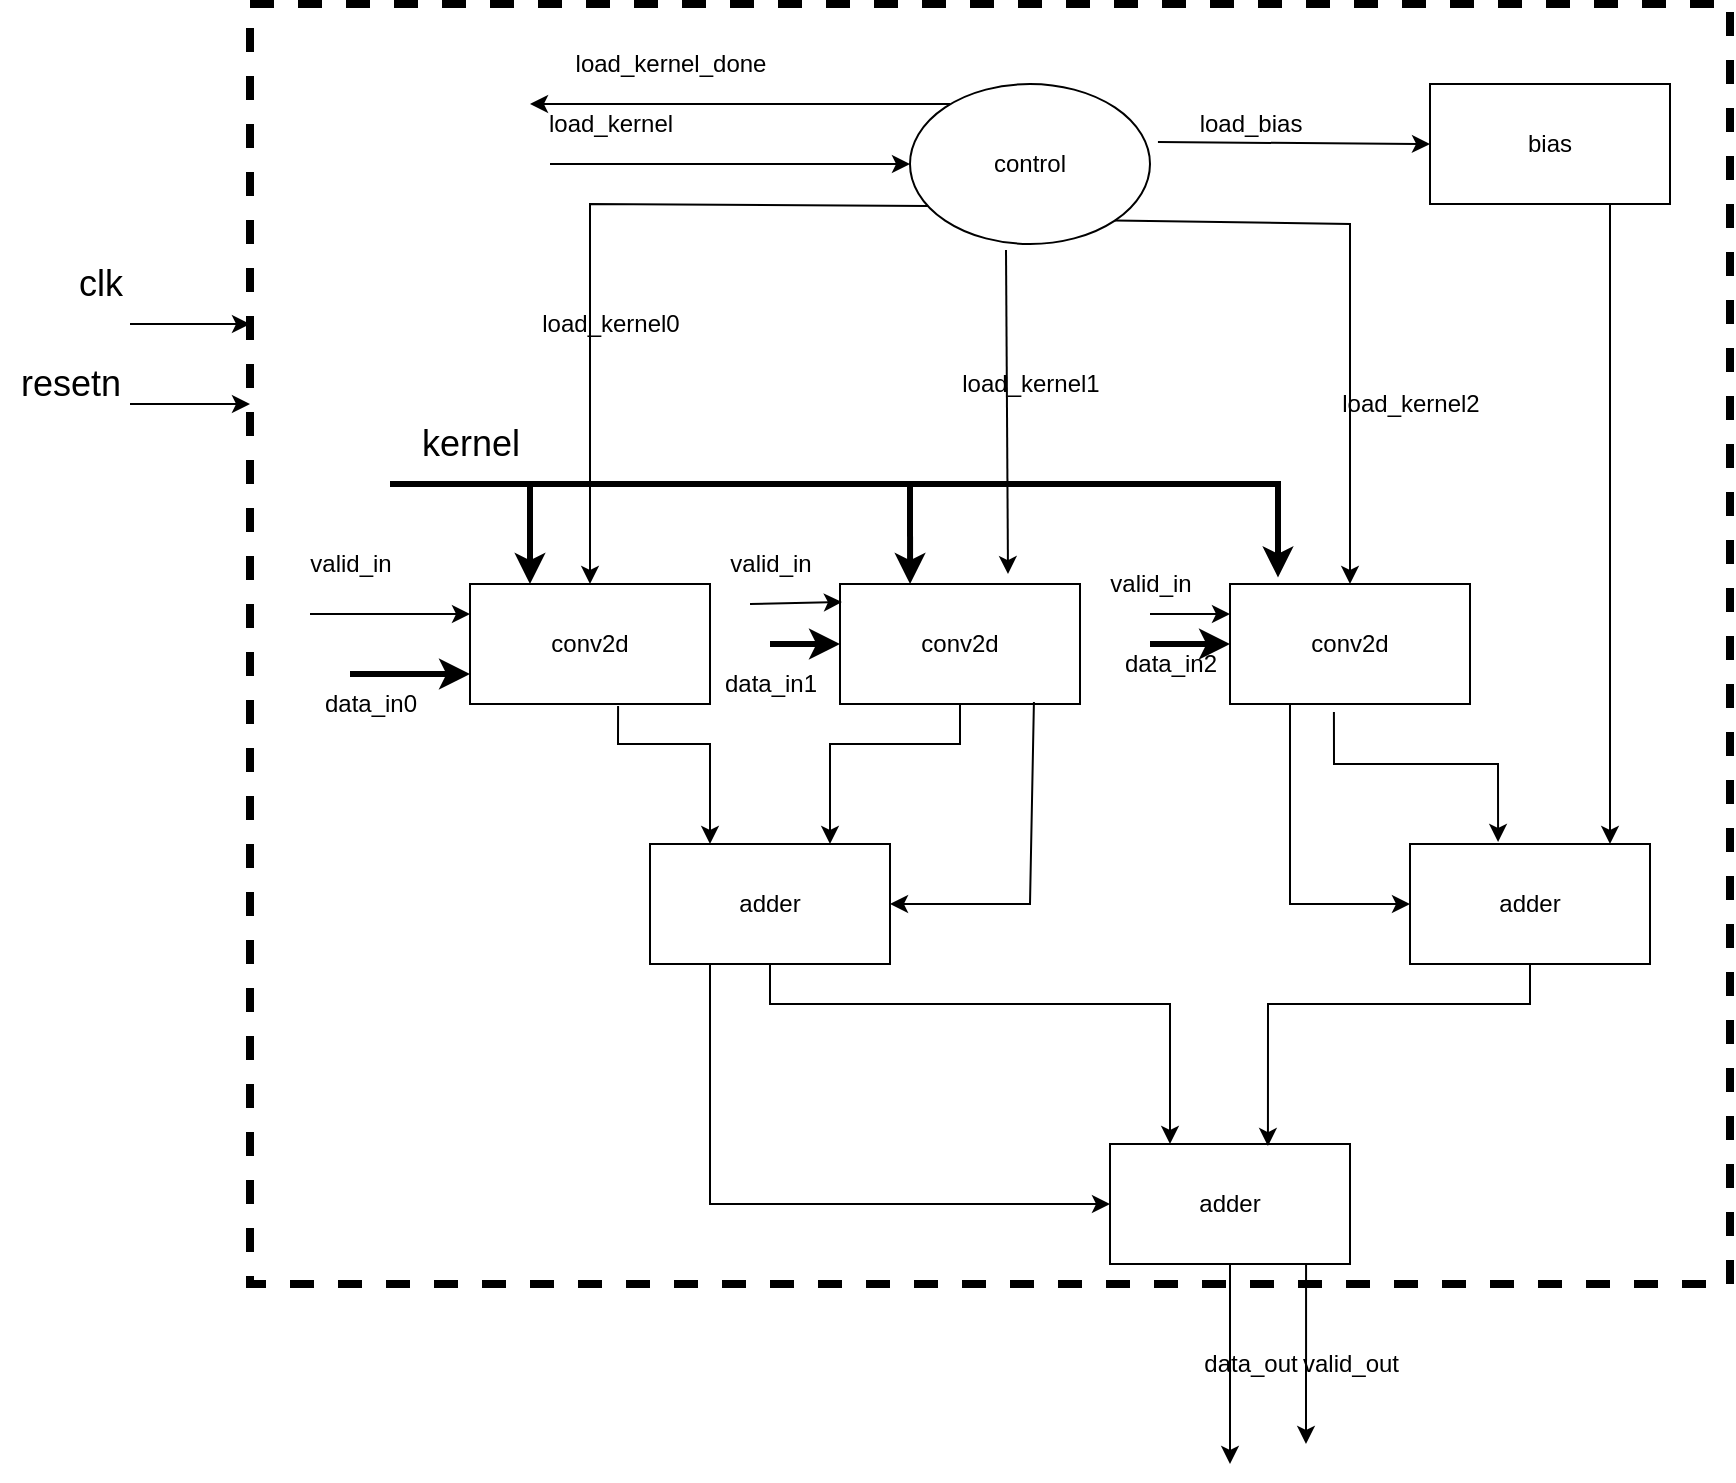 <mxfile version="20.0.1" type="device"><diagram id="h9CVPS8Os-bqKw1ki2Xh" name="Page-1"><mxGraphModel dx="1952" dy="554" grid="1" gridSize="10" guides="1" tooltips="1" connect="1" arrows="1" fold="1" page="1" pageScale="1" pageWidth="850" pageHeight="1100" math="0" shadow="0"><root><mxCell id="0"/><mxCell id="1" parent="0"/><mxCell id="rL8Fgv37kwqDoBA0J73Z-1" value="conv2d" style="rounded=0;whiteSpace=wrap;html=1;" parent="1" vertex="1"><mxGeometry x="120" y="300" width="120" height="60" as="geometry"/></mxCell><mxCell id="rL8Fgv37kwqDoBA0J73Z-2" value="conv2d" style="rounded=0;whiteSpace=wrap;html=1;" parent="1" vertex="1"><mxGeometry x="305" y="300" width="120" height="60" as="geometry"/></mxCell><mxCell id="rL8Fgv37kwqDoBA0J73Z-3" value="conv2d" style="rounded=0;whiteSpace=wrap;html=1;" parent="1" vertex="1"><mxGeometry x="500" y="300" width="120" height="60" as="geometry"/></mxCell><mxCell id="rL8Fgv37kwqDoBA0J73Z-4" value="" style="endArrow=classic;html=1;rounded=0;entryX=0;entryY=0.75;entryDx=0;entryDy=0;strokeWidth=3;" parent="1" target="rL8Fgv37kwqDoBA0J73Z-1" edge="1"><mxGeometry width="50" height="50" relative="1" as="geometry"><mxPoint x="60" y="345" as="sourcePoint"/><mxPoint x="110" y="340" as="targetPoint"/></mxGeometry></mxCell><mxCell id="rL8Fgv37kwqDoBA0J73Z-5" value="data_in0" style="text;html=1;align=center;verticalAlign=middle;resizable=0;points=[];autosize=1;strokeColor=none;fillColor=none;" parent="1" vertex="1"><mxGeometry x="40" y="350" width="60" height="20" as="geometry"/></mxCell><mxCell id="rL8Fgv37kwqDoBA0J73Z-6" value="" style="endArrow=classic;html=1;rounded=0;entryX=0;entryY=0.5;entryDx=0;entryDy=0;strokeWidth=3;" parent="1" target="rL8Fgv37kwqDoBA0J73Z-2" edge="1"><mxGeometry width="50" height="50" relative="1" as="geometry"><mxPoint x="270" y="330" as="sourcePoint"/><mxPoint x="450" y="290" as="targetPoint"/></mxGeometry></mxCell><mxCell id="rL8Fgv37kwqDoBA0J73Z-7" value="data_in1" style="text;html=1;align=center;verticalAlign=middle;resizable=0;points=[];autosize=1;strokeColor=none;fillColor=none;" parent="1" vertex="1"><mxGeometry x="240" y="340" width="60" height="20" as="geometry"/></mxCell><mxCell id="rL8Fgv37kwqDoBA0J73Z-8" value="" style="endArrow=classic;html=1;rounded=0;entryX=0;entryY=0.5;entryDx=0;entryDy=0;strokeWidth=3;" parent="1" target="rL8Fgv37kwqDoBA0J73Z-3" edge="1"><mxGeometry width="50" height="50" relative="1" as="geometry"><mxPoint x="460" y="330" as="sourcePoint"/><mxPoint x="450" y="290" as="targetPoint"/></mxGeometry></mxCell><mxCell id="rL8Fgv37kwqDoBA0J73Z-9" value="data_in2" style="text;html=1;align=center;verticalAlign=middle;resizable=0;points=[];autosize=1;strokeColor=none;fillColor=none;" parent="1" vertex="1"><mxGeometry x="440" y="330" width="60" height="20" as="geometry"/></mxCell><mxCell id="rL8Fgv37kwqDoBA0J73Z-10" value="control" style="ellipse;whiteSpace=wrap;html=1;" parent="1" vertex="1"><mxGeometry x="340" y="50" width="120" height="80" as="geometry"/></mxCell><mxCell id="rL8Fgv37kwqDoBA0J73Z-11" value="" style="endArrow=classic;html=1;rounded=0;entryX=0;entryY=0.5;entryDx=0;entryDy=0;" parent="1" target="rL8Fgv37kwqDoBA0J73Z-10" edge="1"><mxGeometry width="50" height="50" relative="1" as="geometry"><mxPoint x="160" y="90" as="sourcePoint"/><mxPoint x="450" y="290" as="targetPoint"/></mxGeometry></mxCell><mxCell id="rL8Fgv37kwqDoBA0J73Z-12" value="load_kernel" style="text;html=1;align=center;verticalAlign=middle;resizable=0;points=[];autosize=1;strokeColor=none;fillColor=none;" parent="1" vertex="1"><mxGeometry x="150" y="60" width="80" height="20" as="geometry"/></mxCell><mxCell id="rL8Fgv37kwqDoBA0J73Z-13" value="" style="endArrow=classic;html=1;rounded=0;exitX=0.075;exitY=0.763;exitDx=0;exitDy=0;exitPerimeter=0;entryX=0.5;entryY=0;entryDx=0;entryDy=0;" parent="1" source="rL8Fgv37kwqDoBA0J73Z-10" target="rL8Fgv37kwqDoBA0J73Z-1" edge="1"><mxGeometry width="50" height="50" relative="1" as="geometry"><mxPoint x="400" y="340" as="sourcePoint"/><mxPoint x="450" y="290" as="targetPoint"/><Array as="points"><mxPoint x="180" y="110"/></Array></mxGeometry></mxCell><mxCell id="rL8Fgv37kwqDoBA0J73Z-14" value="load_kernel0" style="text;html=1;align=center;verticalAlign=middle;resizable=0;points=[];autosize=1;strokeColor=none;fillColor=none;" parent="1" vertex="1"><mxGeometry x="150" y="160" width="80" height="20" as="geometry"/></mxCell><mxCell id="rL8Fgv37kwqDoBA0J73Z-15" value="" style="endArrow=classic;html=1;rounded=0;exitX=0.4;exitY=1.038;exitDx=0;exitDy=0;exitPerimeter=0;entryX=0.7;entryY=-0.083;entryDx=0;entryDy=0;entryPerimeter=0;" parent="1" source="rL8Fgv37kwqDoBA0J73Z-10" target="rL8Fgv37kwqDoBA0J73Z-2" edge="1"><mxGeometry width="50" height="50" relative="1" as="geometry"><mxPoint x="400" y="340" as="sourcePoint"/><mxPoint x="450" y="290" as="targetPoint"/></mxGeometry></mxCell><mxCell id="rL8Fgv37kwqDoBA0J73Z-16" value="load_kernel1" style="text;html=1;align=center;verticalAlign=middle;resizable=0;points=[];autosize=1;strokeColor=none;fillColor=none;" parent="1" vertex="1"><mxGeometry x="360" y="190" width="80" height="20" as="geometry"/></mxCell><mxCell id="rL8Fgv37kwqDoBA0J73Z-17" value="" style="endArrow=classic;html=1;rounded=0;exitX=1;exitY=1;exitDx=0;exitDy=0;entryX=0.5;entryY=0;entryDx=0;entryDy=0;" parent="1" source="rL8Fgv37kwqDoBA0J73Z-10" target="rL8Fgv37kwqDoBA0J73Z-3" edge="1"><mxGeometry width="50" height="50" relative="1" as="geometry"><mxPoint x="400" y="340" as="sourcePoint"/><mxPoint x="450" y="290" as="targetPoint"/><Array as="points"><mxPoint x="560" y="120"/></Array></mxGeometry></mxCell><mxCell id="rL8Fgv37kwqDoBA0J73Z-18" value="load_kernel2" style="text;html=1;align=center;verticalAlign=middle;resizable=0;points=[];autosize=1;strokeColor=none;fillColor=none;" parent="1" vertex="1"><mxGeometry x="550" y="200" width="80" height="20" as="geometry"/></mxCell><mxCell id="rL8Fgv37kwqDoBA0J73Z-19" value="adder" style="rounded=0;whiteSpace=wrap;html=1;" parent="1" vertex="1"><mxGeometry x="210" y="430" width="120" height="60" as="geometry"/></mxCell><mxCell id="rL8Fgv37kwqDoBA0J73Z-20" value="adder" style="rounded=0;whiteSpace=wrap;html=1;" parent="1" vertex="1"><mxGeometry x="590" y="430" width="120" height="60" as="geometry"/></mxCell><mxCell id="rL8Fgv37kwqDoBA0J73Z-21" value="" style="endArrow=classic;html=1;rounded=0;exitX=0.617;exitY=1.017;exitDx=0;exitDy=0;exitPerimeter=0;entryX=0.25;entryY=0;entryDx=0;entryDy=0;" parent="1" source="rL8Fgv37kwqDoBA0J73Z-1" target="rL8Fgv37kwqDoBA0J73Z-19" edge="1"><mxGeometry width="50" height="50" relative="1" as="geometry"><mxPoint x="400" y="340" as="sourcePoint"/><mxPoint x="450" y="290" as="targetPoint"/><Array as="points"><mxPoint x="194" y="380"/><mxPoint x="240" y="380"/></Array></mxGeometry></mxCell><mxCell id="rL8Fgv37kwqDoBA0J73Z-22" value="" style="endArrow=classic;html=1;rounded=0;exitX=0.5;exitY=1;exitDx=0;exitDy=0;entryX=0.75;entryY=0;entryDx=0;entryDy=0;" parent="1" source="rL8Fgv37kwqDoBA0J73Z-2" target="rL8Fgv37kwqDoBA0J73Z-19" edge="1"><mxGeometry width="50" height="50" relative="1" as="geometry"><mxPoint x="400" y="340" as="sourcePoint"/><mxPoint x="450" y="290" as="targetPoint"/><Array as="points"><mxPoint x="365" y="380"/><mxPoint x="300" y="380"/></Array></mxGeometry></mxCell><mxCell id="rL8Fgv37kwqDoBA0J73Z-23" value="bias" style="rounded=0;whiteSpace=wrap;html=1;" parent="1" vertex="1"><mxGeometry x="600" y="50" width="120" height="60" as="geometry"/></mxCell><mxCell id="rL8Fgv37kwqDoBA0J73Z-24" value="" style="endArrow=classic;html=1;rounded=0;entryX=0;entryY=0.5;entryDx=0;entryDy=0;exitX=1.033;exitY=0.363;exitDx=0;exitDy=0;exitPerimeter=0;" parent="1" source="rL8Fgv37kwqDoBA0J73Z-10" target="rL8Fgv37kwqDoBA0J73Z-23" edge="1"><mxGeometry width="50" height="50" relative="1" as="geometry"><mxPoint x="400" y="340" as="sourcePoint"/><mxPoint x="450" y="290" as="targetPoint"/></mxGeometry></mxCell><mxCell id="rL8Fgv37kwqDoBA0J73Z-25" value="load_bias" style="text;html=1;align=center;verticalAlign=middle;resizable=0;points=[];autosize=1;strokeColor=none;fillColor=none;" parent="1" vertex="1"><mxGeometry x="475" y="60" width="70" height="20" as="geometry"/></mxCell><mxCell id="rL8Fgv37kwqDoBA0J73Z-26" value="" style="endArrow=classic;html=1;rounded=0;exitX=0.75;exitY=1;exitDx=0;exitDy=0;" parent="1" source="rL8Fgv37kwqDoBA0J73Z-23" edge="1"><mxGeometry width="50" height="50" relative="1" as="geometry"><mxPoint x="400" y="340" as="sourcePoint"/><mxPoint x="690" y="430" as="targetPoint"/></mxGeometry></mxCell><mxCell id="rL8Fgv37kwqDoBA0J73Z-27" value="" style="endArrow=classic;html=1;rounded=0;exitX=0.433;exitY=1.067;exitDx=0;exitDy=0;exitPerimeter=0;entryX=0.367;entryY=-0.017;entryDx=0;entryDy=0;entryPerimeter=0;" parent="1" source="rL8Fgv37kwqDoBA0J73Z-3" target="rL8Fgv37kwqDoBA0J73Z-20" edge="1"><mxGeometry width="50" height="50" relative="1" as="geometry"><mxPoint x="400" y="340" as="sourcePoint"/><mxPoint x="450" y="290" as="targetPoint"/><Array as="points"><mxPoint x="552" y="390"/><mxPoint x="634" y="390"/></Array></mxGeometry></mxCell><mxCell id="rL8Fgv37kwqDoBA0J73Z-32" style="edgeStyle=orthogonalEdgeStyle;rounded=0;orthogonalLoop=1;jettySize=auto;html=1;exitX=0.5;exitY=1;exitDx=0;exitDy=0;" parent="1" source="rL8Fgv37kwqDoBA0J73Z-28" edge="1"><mxGeometry relative="1" as="geometry"><mxPoint x="500" y="740" as="targetPoint"/></mxGeometry></mxCell><mxCell id="rL8Fgv37kwqDoBA0J73Z-28" value="adder" style="rounded=0;whiteSpace=wrap;html=1;" parent="1" vertex="1"><mxGeometry x="440" y="580" width="120" height="60" as="geometry"/></mxCell><mxCell id="rL8Fgv37kwqDoBA0J73Z-29" value="" style="endArrow=classic;html=1;rounded=0;exitX=0.5;exitY=1;exitDx=0;exitDy=0;entryX=0.25;entryY=0;entryDx=0;entryDy=0;" parent="1" source="rL8Fgv37kwqDoBA0J73Z-19" target="rL8Fgv37kwqDoBA0J73Z-28" edge="1"><mxGeometry width="50" height="50" relative="1" as="geometry"><mxPoint x="400" y="540" as="sourcePoint"/><mxPoint x="450" y="490" as="targetPoint"/><Array as="points"><mxPoint x="270" y="510"/><mxPoint x="370" y="510"/><mxPoint x="470" y="510"/></Array></mxGeometry></mxCell><mxCell id="rL8Fgv37kwqDoBA0J73Z-31" value="" style="endArrow=classic;html=1;rounded=0;entryX=0.658;entryY=0.017;entryDx=0;entryDy=0;entryPerimeter=0;exitX=0.5;exitY=1;exitDx=0;exitDy=0;" parent="1" source="rL8Fgv37kwqDoBA0J73Z-20" target="rL8Fgv37kwqDoBA0J73Z-28" edge="1"><mxGeometry width="50" height="50" relative="1" as="geometry"><mxPoint x="400" y="540" as="sourcePoint"/><mxPoint x="450" y="490" as="targetPoint"/><Array as="points"><mxPoint x="650" y="510"/><mxPoint x="519" y="510"/></Array></mxGeometry></mxCell><mxCell id="rL8Fgv37kwqDoBA0J73Z-33" value="data_out" style="text;html=1;align=center;verticalAlign=middle;resizable=0;points=[];autosize=1;strokeColor=none;fillColor=none;" parent="1" vertex="1"><mxGeometry x="480" y="680" width="60" height="20" as="geometry"/></mxCell><mxCell id="4hhRCbldbnWlys851wnW-1" value="" style="endArrow=classic;html=1;rounded=0;entryX=0;entryY=0.25;entryDx=0;entryDy=0;" parent="1" target="rL8Fgv37kwqDoBA0J73Z-1" edge="1"><mxGeometry width="50" height="50" relative="1" as="geometry"><mxPoint x="40" y="315" as="sourcePoint"/><mxPoint x="450" y="260" as="targetPoint"/></mxGeometry></mxCell><mxCell id="4hhRCbldbnWlys851wnW-2" value="valid_in" style="text;html=1;align=center;verticalAlign=middle;resizable=0;points=[];autosize=1;strokeColor=none;fillColor=none;" parent="1" vertex="1"><mxGeometry x="30" y="280" width="60" height="20" as="geometry"/></mxCell><mxCell id="4hhRCbldbnWlys851wnW-3" value="" style="endArrow=classic;html=1;rounded=0;entryX=0.008;entryY=0.15;entryDx=0;entryDy=0;entryPerimeter=0;" parent="1" target="rL8Fgv37kwqDoBA0J73Z-2" edge="1"><mxGeometry width="50" height="50" relative="1" as="geometry"><mxPoint x="260" y="310" as="sourcePoint"/><mxPoint x="450" y="260" as="targetPoint"/></mxGeometry></mxCell><mxCell id="4hhRCbldbnWlys851wnW-4" value="valid_in" style="text;html=1;align=center;verticalAlign=middle;resizable=0;points=[];autosize=1;strokeColor=none;fillColor=none;" parent="1" vertex="1"><mxGeometry x="240" y="280" width="60" height="20" as="geometry"/></mxCell><mxCell id="4hhRCbldbnWlys851wnW-5" value="" style="endArrow=classic;html=1;rounded=0;entryX=0;entryY=0.25;entryDx=0;entryDy=0;" parent="1" target="rL8Fgv37kwqDoBA0J73Z-3" edge="1"><mxGeometry width="50" height="50" relative="1" as="geometry"><mxPoint x="460" y="315" as="sourcePoint"/><mxPoint x="450" y="260" as="targetPoint"/></mxGeometry></mxCell><mxCell id="4hhRCbldbnWlys851wnW-6" value="valid_in" style="text;html=1;align=center;verticalAlign=middle;resizable=0;points=[];autosize=1;strokeColor=none;fillColor=none;" parent="1" vertex="1"><mxGeometry x="430" y="290" width="60" height="20" as="geometry"/></mxCell><mxCell id="4hhRCbldbnWlys851wnW-7" value="" style="endArrow=classic;html=1;rounded=0;exitX=0.817;exitY=1;exitDx=0;exitDy=0;exitPerimeter=0;" parent="1" source="rL8Fgv37kwqDoBA0J73Z-28" edge="1"><mxGeometry width="50" height="50" relative="1" as="geometry"><mxPoint x="400" y="510" as="sourcePoint"/><mxPoint x="538" y="730" as="targetPoint"/></mxGeometry></mxCell><mxCell id="4hhRCbldbnWlys851wnW-8" value="valid_out" style="text;html=1;align=center;verticalAlign=middle;resizable=0;points=[];autosize=1;strokeColor=none;fillColor=none;" parent="1" vertex="1"><mxGeometry x="530" y="680" width="60" height="20" as="geometry"/></mxCell><mxCell id="4hhRCbldbnWlys851wnW-9" value="" style="endArrow=classic;html=1;rounded=0;exitX=0.25;exitY=1;exitDx=0;exitDy=0;entryX=0;entryY=0.5;entryDx=0;entryDy=0;" parent="1" source="rL8Fgv37kwqDoBA0J73Z-19" target="rL8Fgv37kwqDoBA0J73Z-28" edge="1"><mxGeometry width="50" height="50" relative="1" as="geometry"><mxPoint x="400" y="510" as="sourcePoint"/><mxPoint x="450" y="460" as="targetPoint"/><Array as="points"><mxPoint x="240" y="610"/></Array></mxGeometry></mxCell><mxCell id="4hhRCbldbnWlys851wnW-10" value="" style="endArrow=classic;html=1;rounded=0;exitX=0.808;exitY=0.983;exitDx=0;exitDy=0;exitPerimeter=0;entryX=1;entryY=0.5;entryDx=0;entryDy=0;" parent="1" source="rL8Fgv37kwqDoBA0J73Z-2" target="rL8Fgv37kwqDoBA0J73Z-19" edge="1"><mxGeometry width="50" height="50" relative="1" as="geometry"><mxPoint x="400" y="510" as="sourcePoint"/><mxPoint x="450" y="460" as="targetPoint"/><Array as="points"><mxPoint x="400" y="460"/></Array></mxGeometry></mxCell><mxCell id="4hhRCbldbnWlys851wnW-11" value="" style="endArrow=classic;html=1;rounded=0;exitX=0.25;exitY=1;exitDx=0;exitDy=0;entryX=0;entryY=0.5;entryDx=0;entryDy=0;" parent="1" source="rL8Fgv37kwqDoBA0J73Z-3" target="rL8Fgv37kwqDoBA0J73Z-20" edge="1"><mxGeometry width="50" height="50" relative="1" as="geometry"><mxPoint x="400" y="510" as="sourcePoint"/><mxPoint x="450" y="460" as="targetPoint"/><Array as="points"><mxPoint x="530" y="460"/></Array></mxGeometry></mxCell><mxCell id="4hhRCbldbnWlys851wnW-12" value="" style="endArrow=classic;html=1;rounded=0;entryX=0;entryY=0;entryDx=0;entryDy=0;entryPerimeter=0;" parent="1" target="rL8Fgv37kwqDoBA0J73Z-12" edge="1"><mxGeometry width="50" height="50" relative="1" as="geometry"><mxPoint x="360" y="60" as="sourcePoint"/><mxPoint x="410" y="10" as="targetPoint"/></mxGeometry></mxCell><mxCell id="4hhRCbldbnWlys851wnW-13" value="load_kernel_done" style="text;html=1;align=center;verticalAlign=middle;resizable=0;points=[];autosize=1;strokeColor=none;fillColor=none;" parent="1" vertex="1"><mxGeometry x="165" y="30" width="110" height="20" as="geometry"/></mxCell><mxCell id="e4EOqHSIFfIn0vo0KNjo-1" value="" style="rounded=0;whiteSpace=wrap;html=1;fillColor=none;dashed=1;strokeWidth=4;" vertex="1" parent="1"><mxGeometry x="10" y="10" width="740" height="640" as="geometry"/></mxCell><mxCell id="e4EOqHSIFfIn0vo0KNjo-2" value="" style="endArrow=classic;html=1;rounded=0;" edge="1" parent="1"><mxGeometry width="50" height="50" relative="1" as="geometry"><mxPoint x="-50" y="170" as="sourcePoint"/><mxPoint x="10" y="170" as="targetPoint"/></mxGeometry></mxCell><mxCell id="e4EOqHSIFfIn0vo0KNjo-3" value="&lt;font style=&quot;font-size: 18px;&quot;&gt;clk&lt;/font&gt;" style="text;html=1;align=center;verticalAlign=middle;resizable=0;points=[];autosize=1;strokeColor=none;fillColor=none;" vertex="1" parent="1"><mxGeometry x="-85" y="140" width="40" height="20" as="geometry"/></mxCell><mxCell id="e4EOqHSIFfIn0vo0KNjo-4" value="" style="endArrow=classic;html=1;rounded=0;" edge="1" parent="1"><mxGeometry width="50" height="50" relative="1" as="geometry"><mxPoint x="-50" y="210" as="sourcePoint"/><mxPoint x="10" y="210" as="targetPoint"/></mxGeometry></mxCell><mxCell id="e4EOqHSIFfIn0vo0KNjo-5" value="resetn" style="text;html=1;align=center;verticalAlign=middle;resizable=0;points=[];autosize=1;strokeColor=none;fillColor=none;fontSize=18;" vertex="1" parent="1"><mxGeometry x="-115" y="185" width="70" height="30" as="geometry"/></mxCell><mxCell id="e4EOqHSIFfIn0vo0KNjo-6" value="" style="endArrow=classic;html=1;rounded=0;fontSize=18;entryX=0.2;entryY=-0.055;entryDx=0;entryDy=0;entryPerimeter=0;strokeWidth=3;" edge="1" parent="1" target="rL8Fgv37kwqDoBA0J73Z-3"><mxGeometry width="50" height="50" relative="1" as="geometry"><mxPoint x="80" y="250" as="sourcePoint"/><mxPoint x="130" y="210" as="targetPoint"/><Array as="points"><mxPoint x="524" y="250"/></Array></mxGeometry></mxCell><mxCell id="e4EOqHSIFfIn0vo0KNjo-7" value="" style="endArrow=classic;html=1;rounded=0;fontSize=18;strokeWidth=3;entryX=0.292;entryY=0;entryDx=0;entryDy=0;entryPerimeter=0;" edge="1" parent="1" target="rL8Fgv37kwqDoBA0J73Z-2"><mxGeometry width="50" height="50" relative="1" as="geometry"><mxPoint x="340" y="250" as="sourcePoint"/><mxPoint x="320" y="250" as="targetPoint"/></mxGeometry></mxCell><mxCell id="e4EOqHSIFfIn0vo0KNjo-9" value="" style="endArrow=classic;html=1;rounded=0;fontSize=18;strokeWidth=3;entryX=0.25;entryY=0;entryDx=0;entryDy=0;" edge="1" parent="1" target="rL8Fgv37kwqDoBA0J73Z-1"><mxGeometry width="50" height="50" relative="1" as="geometry"><mxPoint x="150" y="250" as="sourcePoint"/><mxPoint x="320" y="250" as="targetPoint"/></mxGeometry></mxCell><mxCell id="e4EOqHSIFfIn0vo0KNjo-10" value="kernel" style="text;html=1;align=center;verticalAlign=middle;resizable=0;points=[];autosize=1;strokeColor=none;fillColor=none;fontSize=18;" vertex="1" parent="1"><mxGeometry x="90" y="215" width="60" height="30" as="geometry"/></mxCell></root></mxGraphModel></diagram></mxfile>